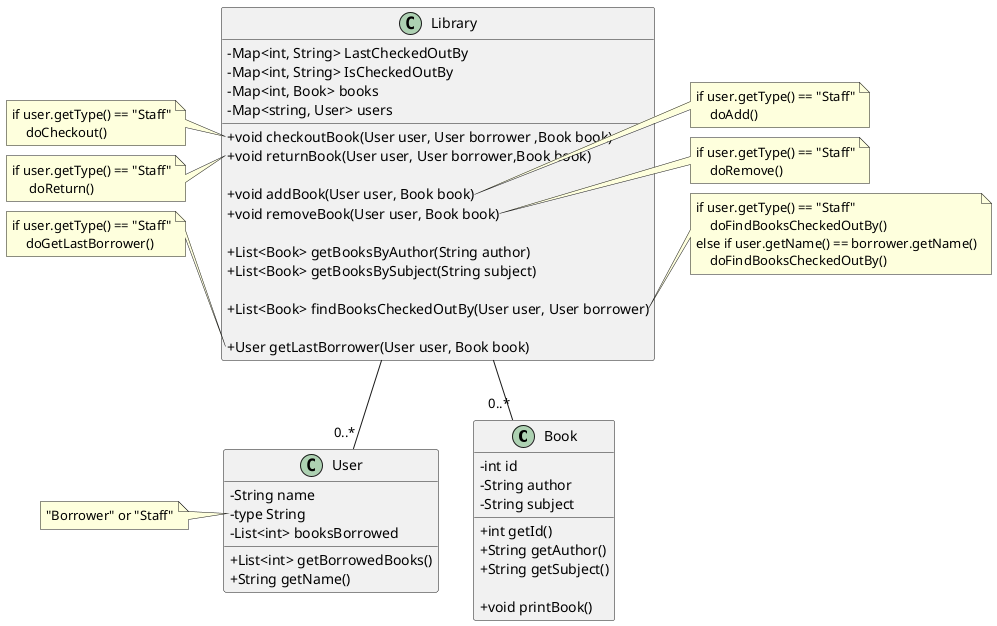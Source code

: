 @startuml
skinparam classAttributeIconSize 0

class Book{
    -int id
    -String author
    -String subject

    +int getId()
    +String getAuthor()
    +String getSubject()

    +void printBook()
}

class User{
    -String name
    -type String
    -List<int> booksBorrowed
    +List<int> getBorrowedBooks()
    +String getName()
}
note left of User::type
    "Borrower" or "Staff"
end note


class Library{

    'store last borrower of a book'
    -Map<int, String> LastCheckedOutBy 
    -Map<int, String> IsCheckedOutBy
    -Map<int, Book> books
    -Map<string, User> users

    
    +void checkoutBook(User user, User borrower ,Book book)
    +void returnBook(User user, User borrower,Book book)

    +void addBook(User user, Book book)
    +void removeBook(User user, Book book)

    +List<Book> getBooksByAuthor(String author)
    +List<Book> getBooksBySubject(String subject)

    +List<Book> findBooksCheckedOutBy(User user, User borrower)

    +User getLastBorrower(User user, Book book)

}

Library -- "0..*" Book
Library -- "0..*" User

note left of  Library::checkoutBook
    if user.getType() == "Staff"
        doCheckout()
end note

note left of  Library::returnBook
   if user.getType() == "Staff"
        doReturn()
end note

note right of Library::addBook
    if user.getType() == "Staff"
        doAdd()
end note

note right of Library::removeBook
    if user.getType() == "Staff"
        doRemove()
end note

note right of Library::findBooksCheckedOutBy
    if user.getType() == "Staff"
        doFindBooksCheckedOutBy()
    else if user.getName() == borrower.getName()
        doFindBooksCheckedOutBy()
end note

note left of Library::getLastBorrower
    if user.getType() == "Staff"
        doGetLastBorrower()
end note


@enduml